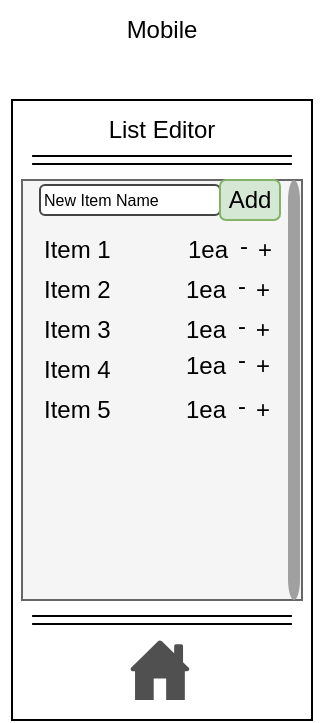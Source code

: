 <mxfile>
    <diagram id="Npyo4NlFzo5oswFPgFNX" name="Page-1">
        <mxGraphModel dx="366" dy="228" grid="1" gridSize="10" guides="1" tooltips="1" connect="1" arrows="1" fold="1" page="1" pageScale="1" pageWidth="850" pageHeight="1100" math="0" shadow="0">
            <root>
                <mxCell id="0"/>
                <mxCell id="1" parent="0"/>
                <mxCell id="2" value="" style="rounded=0;whiteSpace=wrap;html=1;" parent="1" vertex="1">
                    <mxGeometry x="36" y="80" width="150" height="310" as="geometry"/>
                </mxCell>
                <mxCell id="37" value="" style="whiteSpace=wrap;html=1;fillColor=#f5f5f5;fontColor=#333333;strokeColor=#666666;" parent="1" vertex="1">
                    <mxGeometry x="41" y="120" width="140" height="210" as="geometry"/>
                </mxCell>
                <mxCell id="3" value="List Editor" style="text;strokeColor=none;align=center;fillColor=none;html=1;verticalAlign=middle;whiteSpace=wrap;rounded=0;" parent="1" vertex="1">
                    <mxGeometry x="81" y="80" width="60" height="30" as="geometry"/>
                </mxCell>
                <mxCell id="5" value="" style="html=1;verticalLabelPosition=bottom;labelBackgroundColor=#ffffff;verticalAlign=top;shadow=0;dashed=0;strokeWidth=2;shape=mxgraph.ios7.misc.scroll_(vertical);fillColor=#a0a0a0;" parent="1" vertex="1">
                    <mxGeometry x="174" y="120" width="6" height="210" as="geometry"/>
                </mxCell>
                <mxCell id="30" value="Mobile" style="text;strokeColor=none;align=center;fillColor=none;html=1;verticalAlign=middle;whiteSpace=wrap;rounded=0;" parent="1" vertex="1">
                    <mxGeometry x="81" y="30" width="60" height="30" as="geometry"/>
                </mxCell>
                <mxCell id="10" value="" style="group" parent="1" vertex="1" connectable="0">
                    <mxGeometry x="50" y="120" width="130" height="210" as="geometry"/>
                </mxCell>
                <mxCell id="6" value="New Item Name" style="strokeWidth=1;html=1;shadow=0;dashed=0;shape=mxgraph.ios.iTextInput;strokeColor=#444444;buttonText=;fontSize=8;whiteSpace=wrap;align=left;" parent="10" vertex="1">
                    <mxGeometry y="2.5" width="90" height="15" as="geometry"/>
                </mxCell>
                <mxCell id="4" value="" style="edgeStyle=none;orthogonalLoop=1;jettySize=auto;html=1;shape=link;width=-3.889;entryX=0.067;entryY=0.129;entryDx=0;entryDy=0;entryPerimeter=0;exitX=0.933;exitY=0.129;exitDx=0;exitDy=0;exitPerimeter=0;" parent="1" edge="1">
                    <mxGeometry width="80" relative="1" as="geometry">
                        <mxPoint x="175.95" y="110.0" as="sourcePoint"/>
                        <mxPoint x="46.05" y="110.0" as="targetPoint"/>
                        <Array as="points"/>
                    </mxGeometry>
                </mxCell>
                <mxCell id="31" value="" style="sketch=0;pointerEvents=1;shadow=0;dashed=0;html=1;strokeColor=none;fillColor=#505050;labelPosition=center;verticalLabelPosition=bottom;verticalAlign=top;outlineConnect=0;align=center;shape=mxgraph.office.concepts.home;" parent="1" vertex="1">
                    <mxGeometry x="95" y="350" width="30" height="30" as="geometry"/>
                </mxCell>
                <mxCell id="32" value="" style="edgeStyle=none;orthogonalLoop=1;jettySize=auto;html=1;shape=link;width=-3.889;entryX=0.067;entryY=0.129;entryDx=0;entryDy=0;entryPerimeter=0;exitX=0.933;exitY=0.129;exitDx=0;exitDy=0;exitPerimeter=0;" parent="1" edge="1">
                    <mxGeometry width="80" relative="1" as="geometry">
                        <mxPoint x="175.95" y="340" as="sourcePoint"/>
                        <mxPoint x="46.05" y="340" as="targetPoint"/>
                        <Array as="points"/>
                    </mxGeometry>
                </mxCell>
                <mxCell id="35" value="" style="group" parent="1" vertex="1" connectable="0">
                    <mxGeometry x="50" y="150" width="140" height="180" as="geometry"/>
                </mxCell>
                <mxCell id="13" value="" style="group" parent="35" vertex="1" connectable="0">
                    <mxGeometry x="-10" width="140" height="180" as="geometry"/>
                </mxCell>
                <mxCell id="8" value="Item 1" style="text;strokeColor=none;align=left;fillColor=none;html=1;verticalAlign=middle;whiteSpace=wrap;rounded=0;" parent="13" vertex="1">
                    <mxGeometry x="10" width="90" height="10" as="geometry"/>
                </mxCell>
                <mxCell id="43" value="" style="group" vertex="1" connectable="0" parent="13">
                    <mxGeometry x="70" y="-2.5" width="47" height="15" as="geometry"/>
                </mxCell>
                <mxCell id="39" value="-" style="text;strokeColor=none;align=center;fillColor=none;html=1;verticalAlign=middle;whiteSpace=wrap;rounded=0;" vertex="1" parent="43">
                    <mxGeometry x="37" width="10" height="10" as="geometry"/>
                </mxCell>
                <mxCell id="40" value="+" style="text;strokeColor=none;align=center;fillColor=none;html=1;verticalAlign=middle;whiteSpace=wrap;rounded=0;" vertex="1" parent="13">
                    <mxGeometry x="117" width="11" height="10" as="geometry"/>
                </mxCell>
                <mxCell id="38" value="1ea" style="text;strokeColor=none;align=center;fillColor=none;html=1;verticalAlign=middle;whiteSpace=wrap;rounded=0;" vertex="1" parent="13">
                    <mxGeometry x="80.5" y="-2.5" width="26" height="15" as="geometry"/>
                </mxCell>
                <mxCell id="14" value="" style="group" parent="35" vertex="1" connectable="0">
                    <mxGeometry x="-20" y="20" width="120" height="12.5" as="geometry"/>
                </mxCell>
                <mxCell id="15" value="Item 2" style="text;strokeColor=none;align=left;fillColor=none;html=1;verticalAlign=middle;whiteSpace=wrap;rounded=0;" parent="14" vertex="1">
                    <mxGeometry x="20" width="90" height="10" as="geometry"/>
                </mxCell>
                <mxCell id="18" value="" style="group" parent="35" vertex="1" connectable="0">
                    <mxGeometry x="-20" y="40" width="130" height="140" as="geometry"/>
                </mxCell>
                <mxCell id="19" value="Item 3" style="text;strokeColor=none;align=left;fillColor=none;html=1;verticalAlign=middle;whiteSpace=wrap;rounded=0;" parent="18" vertex="1">
                    <mxGeometry x="20" width="90" height="10" as="geometry"/>
                </mxCell>
                <mxCell id="22" value="" style="group" parent="35" vertex="1" connectable="0">
                    <mxGeometry x="-10" y="60" width="120" height="10" as="geometry"/>
                </mxCell>
                <mxCell id="23" value="Item 4" style="text;strokeColor=none;align=left;fillColor=none;html=1;verticalAlign=middle;whiteSpace=wrap;rounded=0;" parent="22" vertex="1">
                    <mxGeometry x="10" width="90" height="10" as="geometry"/>
                </mxCell>
                <mxCell id="26" value="" style="group" parent="35" vertex="1" connectable="0">
                    <mxGeometry x="-20" y="80" width="120" height="12.5" as="geometry"/>
                </mxCell>
                <mxCell id="27" value="Item 5" style="text;strokeColor=none;align=left;fillColor=none;html=1;verticalAlign=middle;whiteSpace=wrap;rounded=0;" parent="26" vertex="1">
                    <mxGeometry x="20" width="90" height="10" as="geometry"/>
                </mxCell>
                <mxCell id="48" value="" style="group" vertex="1" connectable="0" parent="1">
                    <mxGeometry x="120" y="187.5" width="47" height="15" as="geometry"/>
                </mxCell>
                <mxCell id="49" value="1ea" style="text;strokeColor=none;align=center;fillColor=none;html=1;verticalAlign=middle;whiteSpace=wrap;rounded=0;" vertex="1" parent="48">
                    <mxGeometry width="26" height="15" as="geometry"/>
                </mxCell>
                <mxCell id="50" value="-" style="text;strokeColor=none;align=center;fillColor=none;html=1;verticalAlign=middle;whiteSpace=wrap;rounded=0;" vertex="1" parent="48">
                    <mxGeometry x="26" width="10" height="10" as="geometry"/>
                </mxCell>
                <mxCell id="51" value="+" style="text;strokeColor=none;align=center;fillColor=none;html=1;verticalAlign=middle;whiteSpace=wrap;rounded=0;rotation=90;" vertex="1" parent="48">
                    <mxGeometry x="36" y="2.5" width="11" height="10" as="geometry"/>
                </mxCell>
                <mxCell id="44" value="" style="group" vertex="1" connectable="0" parent="1">
                    <mxGeometry x="120" y="167.5" width="47" height="15" as="geometry"/>
                </mxCell>
                <mxCell id="45" value="1ea" style="text;strokeColor=none;align=center;fillColor=none;html=1;verticalAlign=middle;whiteSpace=wrap;rounded=0;" vertex="1" parent="44">
                    <mxGeometry width="26" height="15" as="geometry"/>
                </mxCell>
                <mxCell id="46" value="-" style="text;strokeColor=none;align=center;fillColor=none;html=1;verticalAlign=middle;whiteSpace=wrap;rounded=0;" vertex="1" parent="44">
                    <mxGeometry x="26" width="10" height="10" as="geometry"/>
                </mxCell>
                <mxCell id="47" value="+" style="text;strokeColor=none;align=center;fillColor=none;html=1;verticalAlign=middle;whiteSpace=wrap;rounded=0;" vertex="1" parent="44">
                    <mxGeometry x="36" y="2.5" width="11" height="10" as="geometry"/>
                </mxCell>
                <mxCell id="52" value="" style="group" vertex="1" connectable="0" parent="1">
                    <mxGeometry x="120" y="205" width="47" height="15" as="geometry"/>
                </mxCell>
                <mxCell id="53" value="1ea" style="text;strokeColor=none;align=center;fillColor=none;html=1;verticalAlign=middle;whiteSpace=wrap;rounded=0;" vertex="1" parent="52">
                    <mxGeometry width="26" height="15" as="geometry"/>
                </mxCell>
                <mxCell id="54" value="-" style="text;strokeColor=none;align=center;fillColor=none;html=1;verticalAlign=middle;whiteSpace=wrap;rounded=0;" vertex="1" parent="52">
                    <mxGeometry x="26" width="10" height="10" as="geometry"/>
                </mxCell>
                <mxCell id="55" value="+" style="text;strokeColor=none;align=center;fillColor=none;html=1;verticalAlign=middle;whiteSpace=wrap;rounded=0;" vertex="1" parent="52">
                    <mxGeometry x="36" y="2.5" width="11" height="10" as="geometry"/>
                </mxCell>
                <mxCell id="56" value="" style="group" vertex="1" connectable="0" parent="1">
                    <mxGeometry x="120" y="227.5" width="47" height="15" as="geometry"/>
                </mxCell>
                <mxCell id="58" value="-" style="text;strokeColor=none;align=center;fillColor=none;html=1;verticalAlign=middle;whiteSpace=wrap;rounded=0;" vertex="1" parent="56">
                    <mxGeometry x="26" width="10" height="10" as="geometry"/>
                </mxCell>
                <mxCell id="59" value="+" style="text;strokeColor=none;align=center;fillColor=none;html=1;verticalAlign=middle;whiteSpace=wrap;rounded=0;" vertex="1" parent="56">
                    <mxGeometry x="36" y="2.5" width="11" height="10" as="geometry"/>
                </mxCell>
                <mxCell id="57" value="1ea" style="text;strokeColor=none;align=center;fillColor=none;html=1;verticalAlign=middle;whiteSpace=wrap;rounded=0;" vertex="1" parent="56">
                    <mxGeometry width="26" height="15" as="geometry"/>
                </mxCell>
                <mxCell id="61" value="Add" style="text;strokeColor=#82b366;align=center;fillColor=#d5e8d4;html=1;verticalAlign=middle;whiteSpace=wrap;rounded=1;" vertex="1" parent="1">
                    <mxGeometry x="140" y="120" width="30" height="20" as="geometry"/>
                </mxCell>
            </root>
        </mxGraphModel>
    </diagram>
</mxfile>
